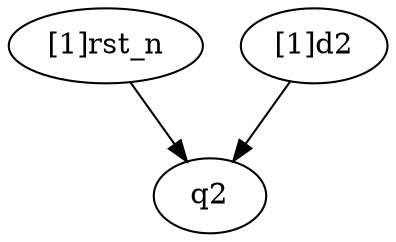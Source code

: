 strict digraph "" {
	"[1]rst_n"	 [complexity=1,
		importance=0.481481289677,
		rank=0.481481289677];
	q2	 [complexity=0,
		importance=0.185185031742,
		rank=0.0];
	"[1]rst_n" -> q2;
	"[1]d2"	 [complexity=2,
		importance=0.296296257935,
		rank=0.148148128968];
	"[1]d2" -> q2;
}
